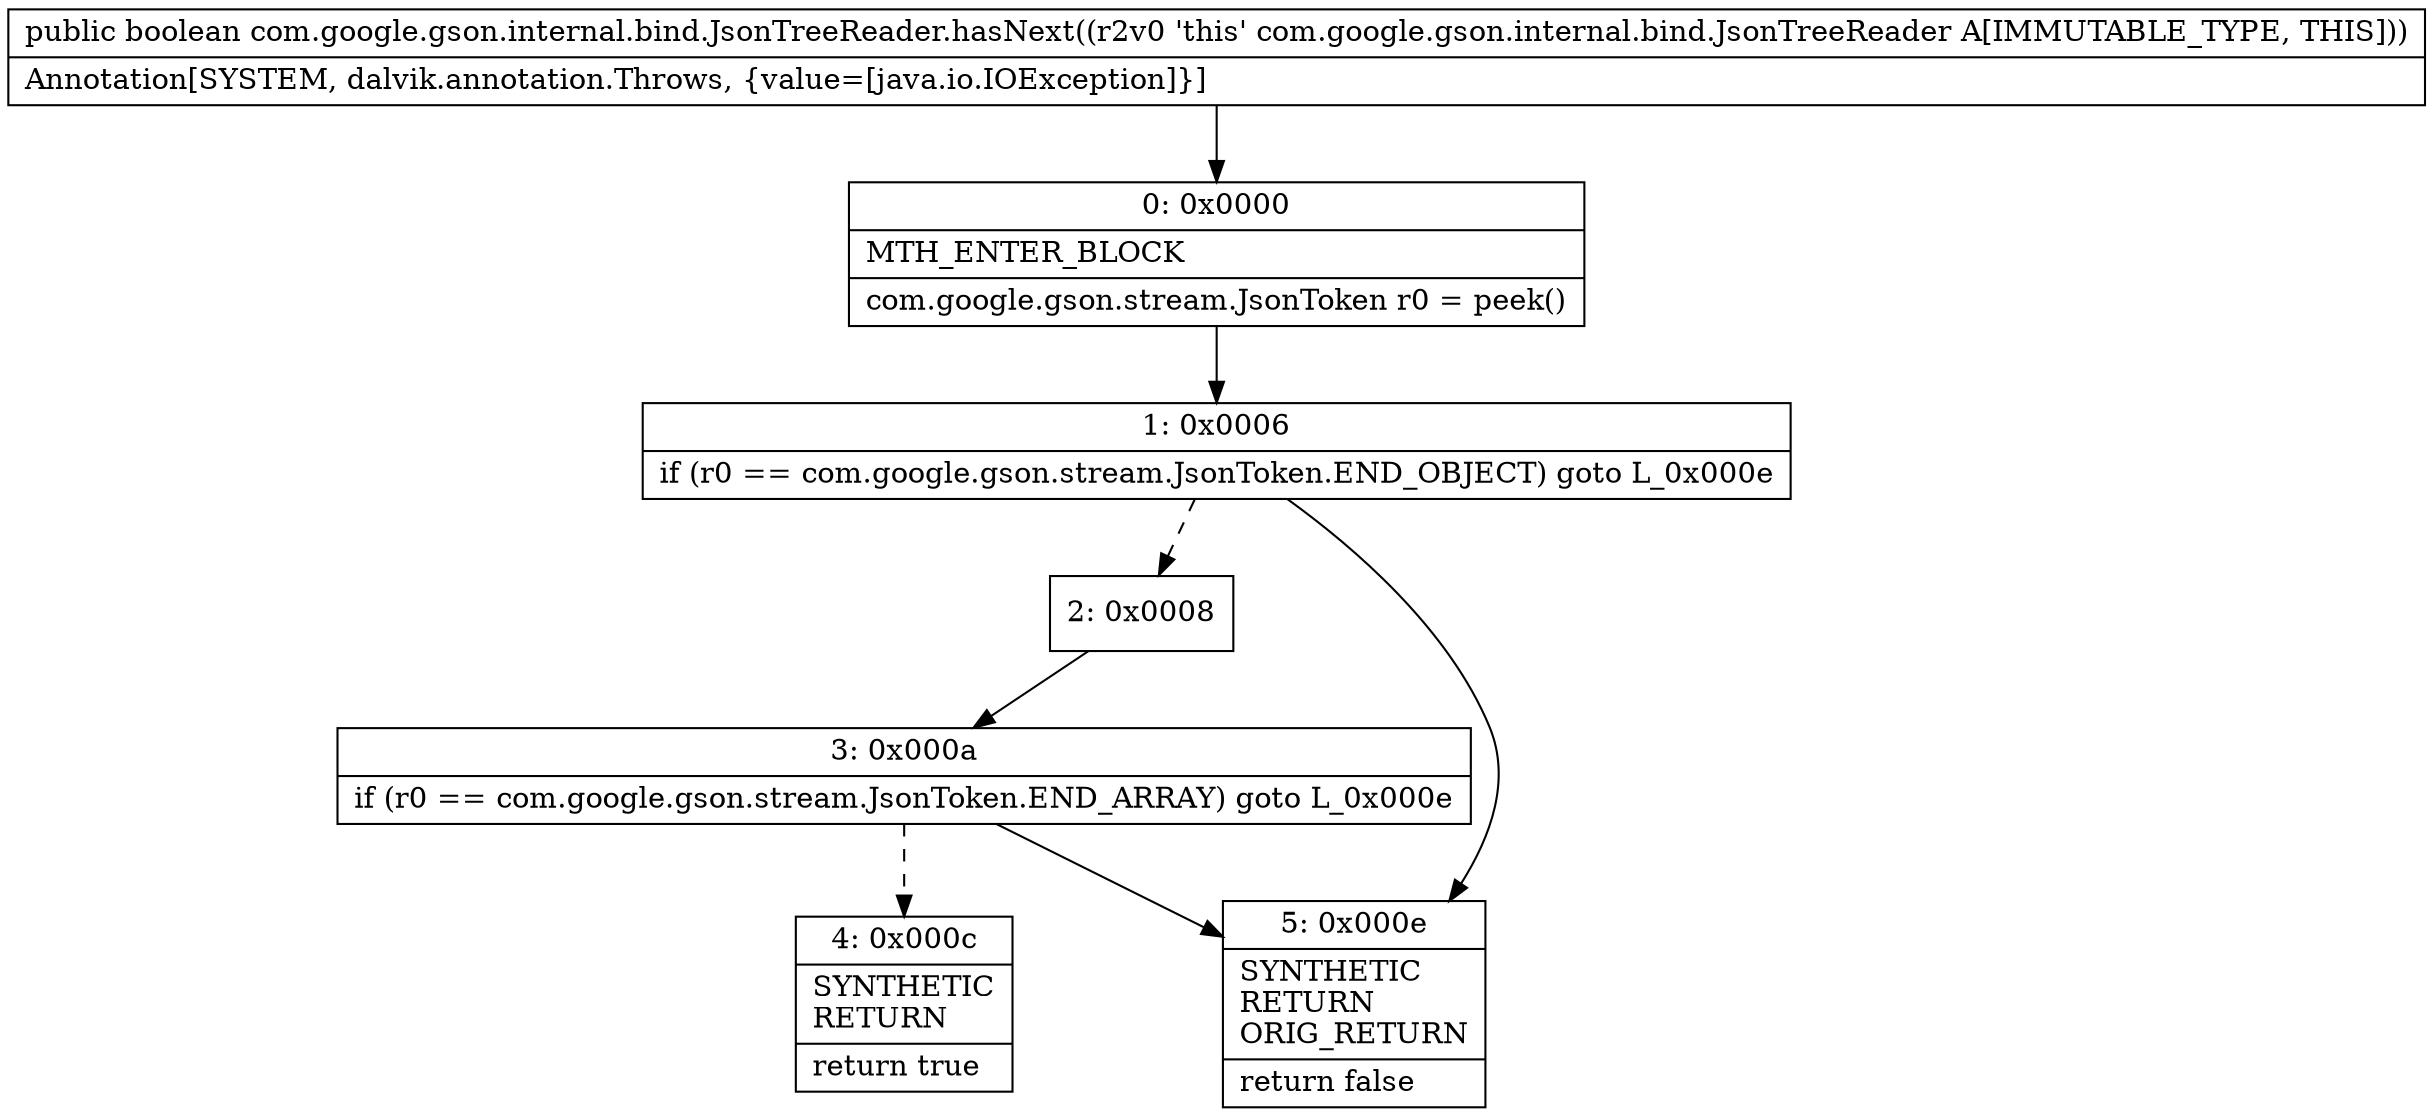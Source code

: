 digraph "CFG forcom.google.gson.internal.bind.JsonTreeReader.hasNext()Z" {
Node_0 [shape=record,label="{0\:\ 0x0000|MTH_ENTER_BLOCK\l|com.google.gson.stream.JsonToken r0 = peek()\l}"];
Node_1 [shape=record,label="{1\:\ 0x0006|if (r0 == com.google.gson.stream.JsonToken.END_OBJECT) goto L_0x000e\l}"];
Node_2 [shape=record,label="{2\:\ 0x0008}"];
Node_3 [shape=record,label="{3\:\ 0x000a|if (r0 == com.google.gson.stream.JsonToken.END_ARRAY) goto L_0x000e\l}"];
Node_4 [shape=record,label="{4\:\ 0x000c|SYNTHETIC\lRETURN\l|return true\l}"];
Node_5 [shape=record,label="{5\:\ 0x000e|SYNTHETIC\lRETURN\lORIG_RETURN\l|return false\l}"];
MethodNode[shape=record,label="{public boolean com.google.gson.internal.bind.JsonTreeReader.hasNext((r2v0 'this' com.google.gson.internal.bind.JsonTreeReader A[IMMUTABLE_TYPE, THIS]))  | Annotation[SYSTEM, dalvik.annotation.Throws, \{value=[java.io.IOException]\}]\l}"];
MethodNode -> Node_0;
Node_0 -> Node_1;
Node_1 -> Node_2[style=dashed];
Node_1 -> Node_5;
Node_2 -> Node_3;
Node_3 -> Node_4[style=dashed];
Node_3 -> Node_5;
}

